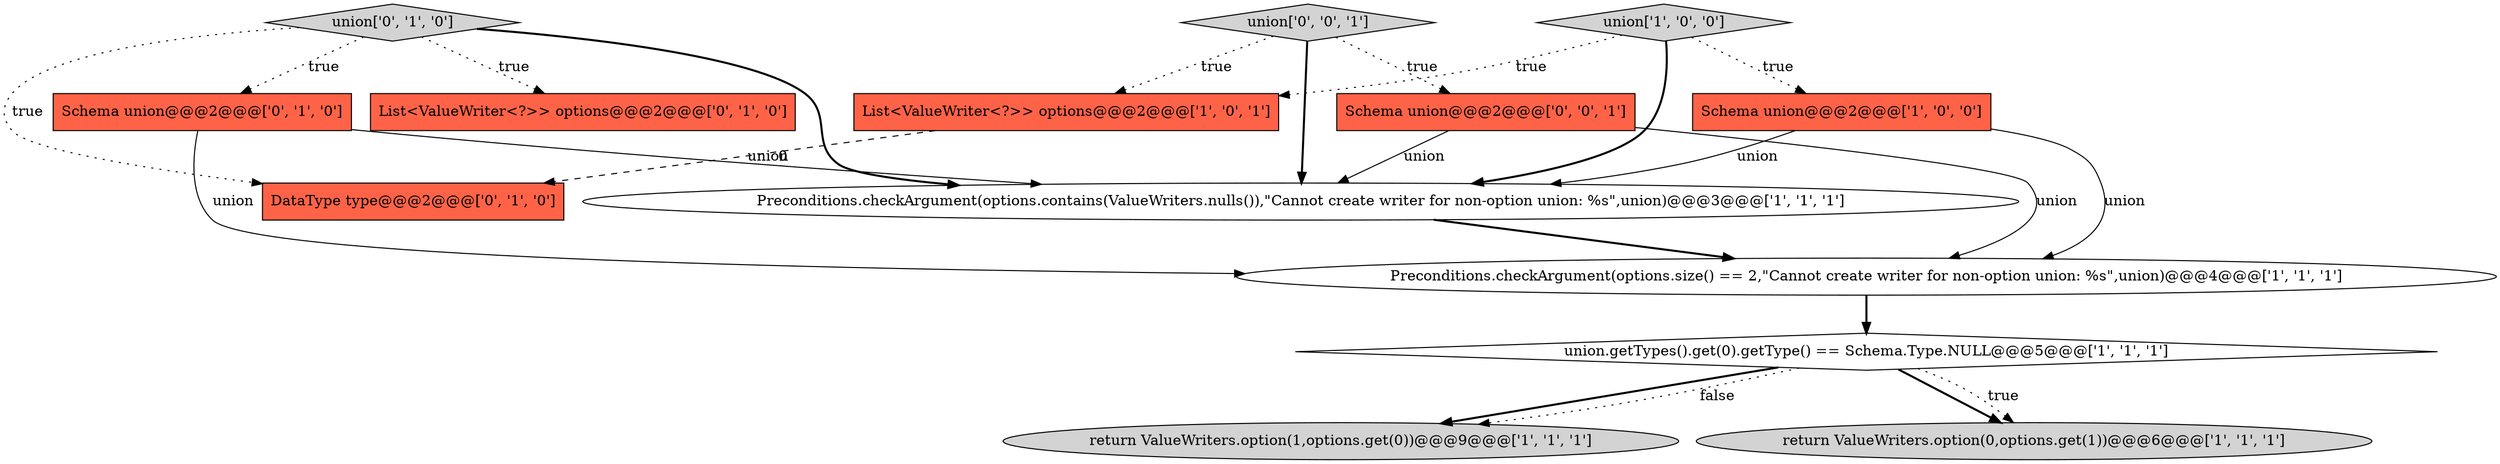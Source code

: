 digraph {
8 [style = filled, label = "union['0', '1', '0']", fillcolor = lightgray, shape = diamond image = "AAA0AAABBB2BBB"];
9 [style = filled, label = "List<ValueWriter<?>> options@@@2@@@['0', '1', '0']", fillcolor = tomato, shape = box image = "AAA0AAABBB2BBB"];
1 [style = filled, label = "Schema union@@@2@@@['1', '0', '0']", fillcolor = tomato, shape = box image = "AAA0AAABBB1BBB"];
13 [style = filled, label = "union['0', '0', '1']", fillcolor = lightgray, shape = diamond image = "AAA0AAABBB3BBB"];
7 [style = filled, label = "union.getTypes().get(0).getType() == Schema.Type.NULL@@@5@@@['1', '1', '1']", fillcolor = white, shape = diamond image = "AAA0AAABBB1BBB"];
6 [style = filled, label = "Preconditions.checkArgument(options.contains(ValueWriters.nulls()),\"Cannot create writer for non-option union: %s\",union)@@@3@@@['1', '1', '1']", fillcolor = white, shape = ellipse image = "AAA0AAABBB1BBB"];
3 [style = filled, label = "return ValueWriters.option(1,options.get(0))@@@9@@@['1', '1', '1']", fillcolor = lightgray, shape = ellipse image = "AAA0AAABBB1BBB"];
2 [style = filled, label = "union['1', '0', '0']", fillcolor = lightgray, shape = diamond image = "AAA0AAABBB1BBB"];
12 [style = filled, label = "Schema union@@@2@@@['0', '0', '1']", fillcolor = tomato, shape = box image = "AAA0AAABBB3BBB"];
11 [style = filled, label = "DataType type@@@2@@@['0', '1', '0']", fillcolor = tomato, shape = box image = "AAA1AAABBB2BBB"];
10 [style = filled, label = "Schema union@@@2@@@['0', '1', '0']", fillcolor = tomato, shape = box image = "AAA0AAABBB2BBB"];
5 [style = filled, label = "List<ValueWriter<?>> options@@@2@@@['1', '0', '1']", fillcolor = tomato, shape = box image = "AAA0AAABBB1BBB"];
0 [style = filled, label = "return ValueWriters.option(0,options.get(1))@@@6@@@['1', '1', '1']", fillcolor = lightgray, shape = ellipse image = "AAA0AAABBB1BBB"];
4 [style = filled, label = "Preconditions.checkArgument(options.size() == 2,\"Cannot create writer for non-option union: %s\",union)@@@4@@@['1', '1', '1']", fillcolor = white, shape = ellipse image = "AAA0AAABBB1BBB"];
8->10 [style = dotted, label="true"];
8->11 [style = dotted, label="true"];
12->4 [style = solid, label="union"];
1->6 [style = solid, label="union"];
4->7 [style = bold, label=""];
6->4 [style = bold, label=""];
13->6 [style = bold, label=""];
2->5 [style = dotted, label="true"];
8->6 [style = bold, label=""];
10->6 [style = solid, label="union"];
5->11 [style = dashed, label="0"];
7->3 [style = bold, label=""];
2->1 [style = dotted, label="true"];
7->0 [style = bold, label=""];
7->3 [style = dotted, label="false"];
2->6 [style = bold, label=""];
7->0 [style = dotted, label="true"];
13->5 [style = dotted, label="true"];
13->12 [style = dotted, label="true"];
10->4 [style = solid, label="union"];
1->4 [style = solid, label="union"];
12->6 [style = solid, label="union"];
8->9 [style = dotted, label="true"];
}
